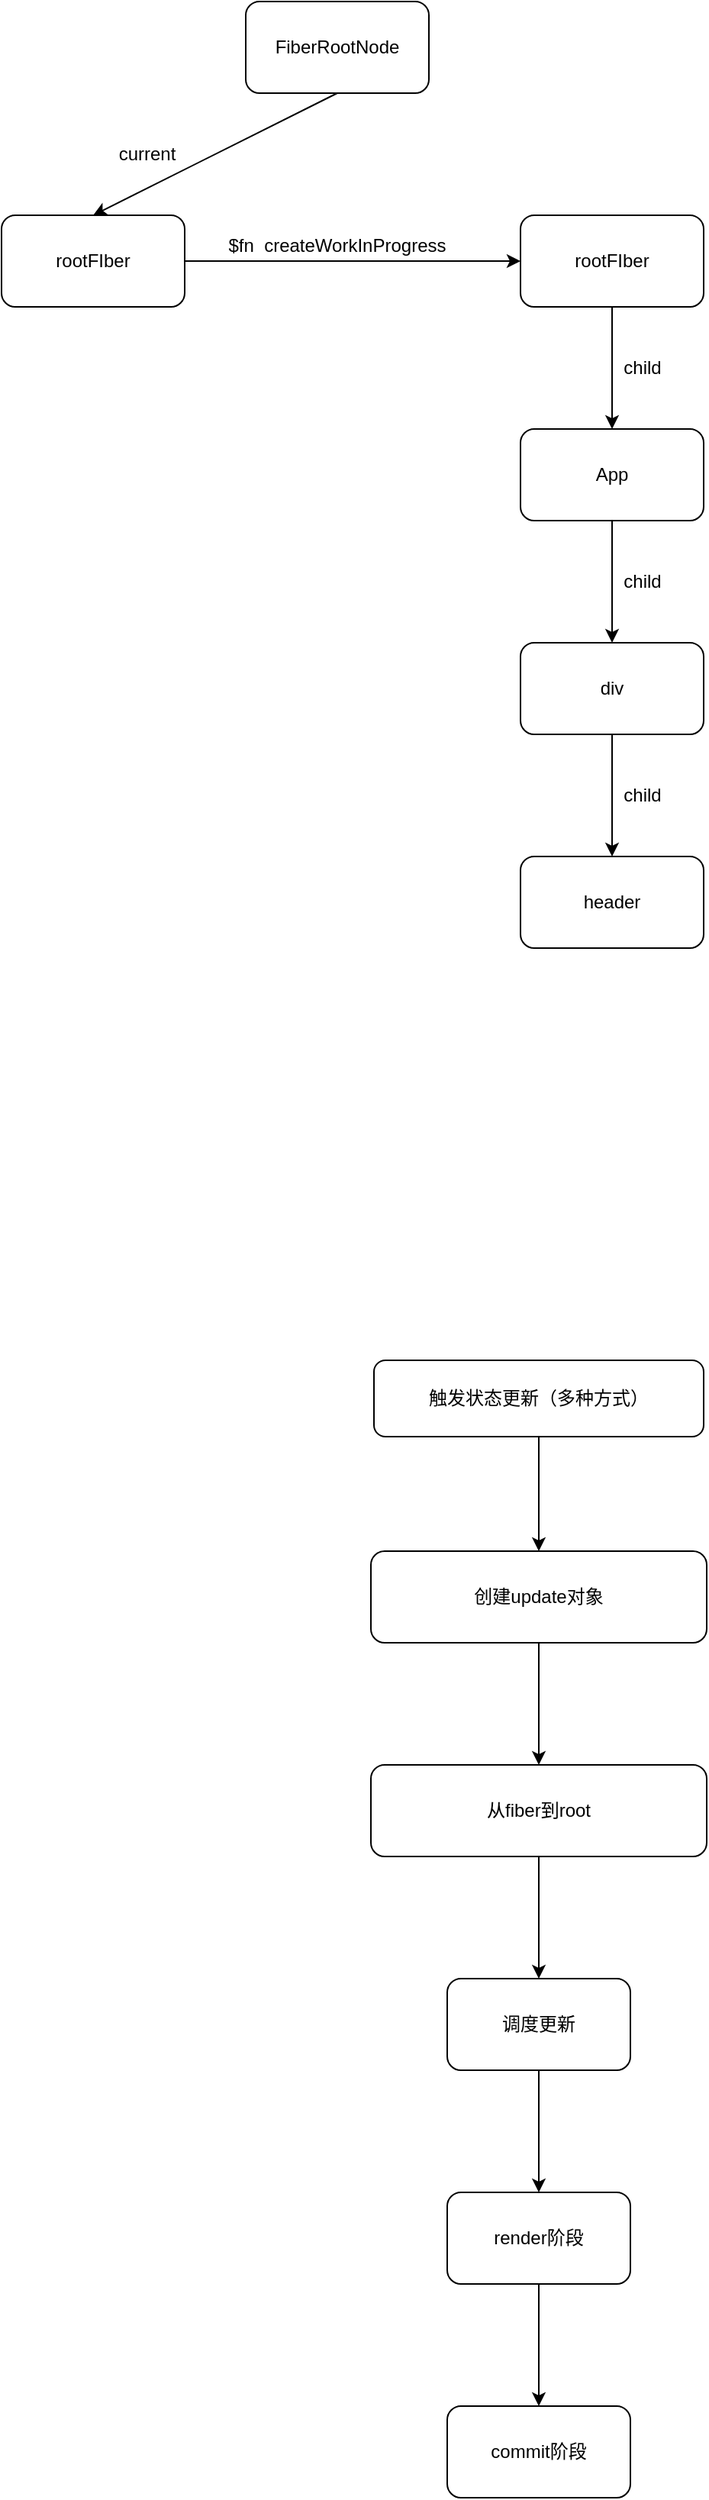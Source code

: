 <mxfile version="14.0.0" type="github">
  <diagram id="C5RBs43oDa-KdzZeNtuy" name="Page-1">
    <mxGraphModel dx="1298" dy="834" grid="1" gridSize="10" guides="1" tooltips="1" connect="1" arrows="1" fold="1" page="1" pageScale="1" pageWidth="827" pageHeight="1169" math="0" shadow="0">
      <root>
        <mxCell id="WIyWlLk6GJQsqaUBKTNV-0" />
        <mxCell id="WIyWlLk6GJQsqaUBKTNV-1" parent="WIyWlLk6GJQsqaUBKTNV-0" />
        <mxCell id="4xPX-lSic5WZ_FBmzLbA-0" value="FiberRootNode" style="rounded=1;whiteSpace=wrap;html=1;" parent="WIyWlLk6GJQsqaUBKTNV-1" vertex="1">
          <mxGeometry x="270" y="50" width="120" height="60" as="geometry" />
        </mxCell>
        <mxCell id="4xPX-lSic5WZ_FBmzLbA-9" value="" style="edgeStyle=orthogonalEdgeStyle;rounded=0;orthogonalLoop=1;jettySize=auto;html=1;" parent="WIyWlLk6GJQsqaUBKTNV-1" source="4xPX-lSic5WZ_FBmzLbA-1" target="4xPX-lSic5WZ_FBmzLbA-8" edge="1">
          <mxGeometry relative="1" as="geometry" />
        </mxCell>
        <mxCell id="4xPX-lSic5WZ_FBmzLbA-1" value="rootFIber" style="whiteSpace=wrap;html=1;rounded=1;" parent="WIyWlLk6GJQsqaUBKTNV-1" vertex="1">
          <mxGeometry x="110" y="190" width="120" height="60" as="geometry" />
        </mxCell>
        <mxCell id="4xPX-lSic5WZ_FBmzLbA-4" value="" style="endArrow=classic;html=1;exitX=0.5;exitY=1;exitDx=0;exitDy=0;entryX=0.5;entryY=0;entryDx=0;entryDy=0;" parent="WIyWlLk6GJQsqaUBKTNV-1" source="4xPX-lSic5WZ_FBmzLbA-0" target="4xPX-lSic5WZ_FBmzLbA-1" edge="1">
          <mxGeometry width="50" height="50" relative="1" as="geometry">
            <mxPoint x="340" y="450" as="sourcePoint" />
            <mxPoint x="390" y="400" as="targetPoint" />
          </mxGeometry>
        </mxCell>
        <mxCell id="4xPX-lSic5WZ_FBmzLbA-5" value="current" style="text;html=1;align=center;verticalAlign=middle;resizable=0;points=[];autosize=1;" parent="WIyWlLk6GJQsqaUBKTNV-1" vertex="1">
          <mxGeometry x="180" y="140" width="50" height="20" as="geometry" />
        </mxCell>
        <mxCell id="4xPX-lSic5WZ_FBmzLbA-14" value="" style="edgeStyle=orthogonalEdgeStyle;rounded=0;orthogonalLoop=1;jettySize=auto;html=1;" parent="WIyWlLk6GJQsqaUBKTNV-1" source="4xPX-lSic5WZ_FBmzLbA-8" target="4xPX-lSic5WZ_FBmzLbA-13" edge="1">
          <mxGeometry relative="1" as="geometry" />
        </mxCell>
        <mxCell id="4xPX-lSic5WZ_FBmzLbA-8" value="rootFIber" style="whiteSpace=wrap;html=1;rounded=1;" parent="WIyWlLk6GJQsqaUBKTNV-1" vertex="1">
          <mxGeometry x="450" y="190" width="120" height="60" as="geometry" />
        </mxCell>
        <mxCell id="4xPX-lSic5WZ_FBmzLbA-10" value="$fn&amp;nbsp; createWorkInProgress" style="text;html=1;strokeColor=none;fillColor=none;align=center;verticalAlign=middle;whiteSpace=wrap;rounded=0;" parent="WIyWlLk6GJQsqaUBKTNV-1" vertex="1">
          <mxGeometry x="235" y="200" width="190" height="20" as="geometry" />
        </mxCell>
        <mxCell id="4xPX-lSic5WZ_FBmzLbA-16" value="" style="edgeStyle=orthogonalEdgeStyle;rounded=0;orthogonalLoop=1;jettySize=auto;html=1;" parent="WIyWlLk6GJQsqaUBKTNV-1" source="4xPX-lSic5WZ_FBmzLbA-13" target="4xPX-lSic5WZ_FBmzLbA-15" edge="1">
          <mxGeometry relative="1" as="geometry" />
        </mxCell>
        <mxCell id="4xPX-lSic5WZ_FBmzLbA-13" value="App" style="whiteSpace=wrap;html=1;rounded=1;" parent="WIyWlLk6GJQsqaUBKTNV-1" vertex="1">
          <mxGeometry x="450" y="330" width="120" height="60" as="geometry" />
        </mxCell>
        <mxCell id="4xPX-lSic5WZ_FBmzLbA-18" value="" style="edgeStyle=orthogonalEdgeStyle;rounded=0;orthogonalLoop=1;jettySize=auto;html=1;" parent="WIyWlLk6GJQsqaUBKTNV-1" source="4xPX-lSic5WZ_FBmzLbA-15" target="4xPX-lSic5WZ_FBmzLbA-17" edge="1">
          <mxGeometry relative="1" as="geometry" />
        </mxCell>
        <mxCell id="4xPX-lSic5WZ_FBmzLbA-15" value="div" style="whiteSpace=wrap;html=1;rounded=1;" parent="WIyWlLk6GJQsqaUBKTNV-1" vertex="1">
          <mxGeometry x="450" y="470" width="120" height="60" as="geometry" />
        </mxCell>
        <mxCell id="4xPX-lSic5WZ_FBmzLbA-17" value="header" style="whiteSpace=wrap;html=1;rounded=1;" parent="WIyWlLk6GJQsqaUBKTNV-1" vertex="1">
          <mxGeometry x="450" y="610" width="120" height="60" as="geometry" />
        </mxCell>
        <mxCell id="4xPX-lSic5WZ_FBmzLbA-21" value="child" style="text;html=1;strokeColor=none;fillColor=none;align=center;verticalAlign=middle;whiteSpace=wrap;rounded=0;" parent="WIyWlLk6GJQsqaUBKTNV-1" vertex="1">
          <mxGeometry x="510" y="280" width="40" height="20" as="geometry" />
        </mxCell>
        <mxCell id="4xPX-lSic5WZ_FBmzLbA-22" value="child" style="text;html=1;strokeColor=none;fillColor=none;align=center;verticalAlign=middle;whiteSpace=wrap;rounded=0;" parent="WIyWlLk6GJQsqaUBKTNV-1" vertex="1">
          <mxGeometry x="510" y="420" width="40" height="20" as="geometry" />
        </mxCell>
        <mxCell id="4xPX-lSic5WZ_FBmzLbA-23" value="child" style="text;html=1;strokeColor=none;fillColor=none;align=center;verticalAlign=middle;whiteSpace=wrap;rounded=0;" parent="WIyWlLk6GJQsqaUBKTNV-1" vertex="1">
          <mxGeometry x="510" y="560" width="40" height="20" as="geometry" />
        </mxCell>
        <mxCell id="GD-zJRq_aJDL_cZnFk65-2" value="" style="edgeStyle=orthogonalEdgeStyle;rounded=0;orthogonalLoop=1;jettySize=auto;html=1;" edge="1" parent="WIyWlLk6GJQsqaUBKTNV-1" source="GD-zJRq_aJDL_cZnFk65-0" target="GD-zJRq_aJDL_cZnFk65-1">
          <mxGeometry relative="1" as="geometry" />
        </mxCell>
        <mxCell id="GD-zJRq_aJDL_cZnFk65-0" value="触发状态更新（多种方式）" style="rounded=1;whiteSpace=wrap;html=1;" vertex="1" parent="WIyWlLk6GJQsqaUBKTNV-1">
          <mxGeometry x="354" y="940" width="216" height="50" as="geometry" />
        </mxCell>
        <mxCell id="GD-zJRq_aJDL_cZnFk65-4" value="" style="edgeStyle=orthogonalEdgeStyle;rounded=0;orthogonalLoop=1;jettySize=auto;html=1;" edge="1" parent="WIyWlLk6GJQsqaUBKTNV-1" source="GD-zJRq_aJDL_cZnFk65-1" target="GD-zJRq_aJDL_cZnFk65-3">
          <mxGeometry relative="1" as="geometry" />
        </mxCell>
        <mxCell id="GD-zJRq_aJDL_cZnFk65-1" value="创建update对象" style="whiteSpace=wrap;html=1;rounded=1;" vertex="1" parent="WIyWlLk6GJQsqaUBKTNV-1">
          <mxGeometry x="352" y="1065" width="220" height="60" as="geometry" />
        </mxCell>
        <mxCell id="GD-zJRq_aJDL_cZnFk65-6" value="" style="edgeStyle=orthogonalEdgeStyle;rounded=0;orthogonalLoop=1;jettySize=auto;html=1;" edge="1" parent="WIyWlLk6GJQsqaUBKTNV-1" source="GD-zJRq_aJDL_cZnFk65-3" target="GD-zJRq_aJDL_cZnFk65-5">
          <mxGeometry relative="1" as="geometry" />
        </mxCell>
        <mxCell id="GD-zJRq_aJDL_cZnFk65-3" value="从fiber到root" style="whiteSpace=wrap;html=1;rounded=1;" vertex="1" parent="WIyWlLk6GJQsqaUBKTNV-1">
          <mxGeometry x="352" y="1205" width="220" height="60" as="geometry" />
        </mxCell>
        <mxCell id="GD-zJRq_aJDL_cZnFk65-8" value="" style="edgeStyle=orthogonalEdgeStyle;rounded=0;orthogonalLoop=1;jettySize=auto;html=1;" edge="1" parent="WIyWlLk6GJQsqaUBKTNV-1" source="GD-zJRq_aJDL_cZnFk65-5" target="GD-zJRq_aJDL_cZnFk65-7">
          <mxGeometry relative="1" as="geometry" />
        </mxCell>
        <mxCell id="GD-zJRq_aJDL_cZnFk65-5" value="调度更新" style="whiteSpace=wrap;html=1;rounded=1;" vertex="1" parent="WIyWlLk6GJQsqaUBKTNV-1">
          <mxGeometry x="402" y="1345" width="120" height="60" as="geometry" />
        </mxCell>
        <mxCell id="GD-zJRq_aJDL_cZnFk65-10" value="" style="edgeStyle=orthogonalEdgeStyle;rounded=0;orthogonalLoop=1;jettySize=auto;html=1;" edge="1" parent="WIyWlLk6GJQsqaUBKTNV-1" source="GD-zJRq_aJDL_cZnFk65-7" target="GD-zJRq_aJDL_cZnFk65-9">
          <mxGeometry relative="1" as="geometry" />
        </mxCell>
        <mxCell id="GD-zJRq_aJDL_cZnFk65-7" value="render阶段" style="whiteSpace=wrap;html=1;rounded=1;" vertex="1" parent="WIyWlLk6GJQsqaUBKTNV-1">
          <mxGeometry x="402" y="1485" width="120" height="60" as="geometry" />
        </mxCell>
        <mxCell id="GD-zJRq_aJDL_cZnFk65-9" value="commit阶段" style="whiteSpace=wrap;html=1;rounded=1;" vertex="1" parent="WIyWlLk6GJQsqaUBKTNV-1">
          <mxGeometry x="402" y="1625" width="120" height="60" as="geometry" />
        </mxCell>
      </root>
    </mxGraphModel>
  </diagram>
</mxfile>
